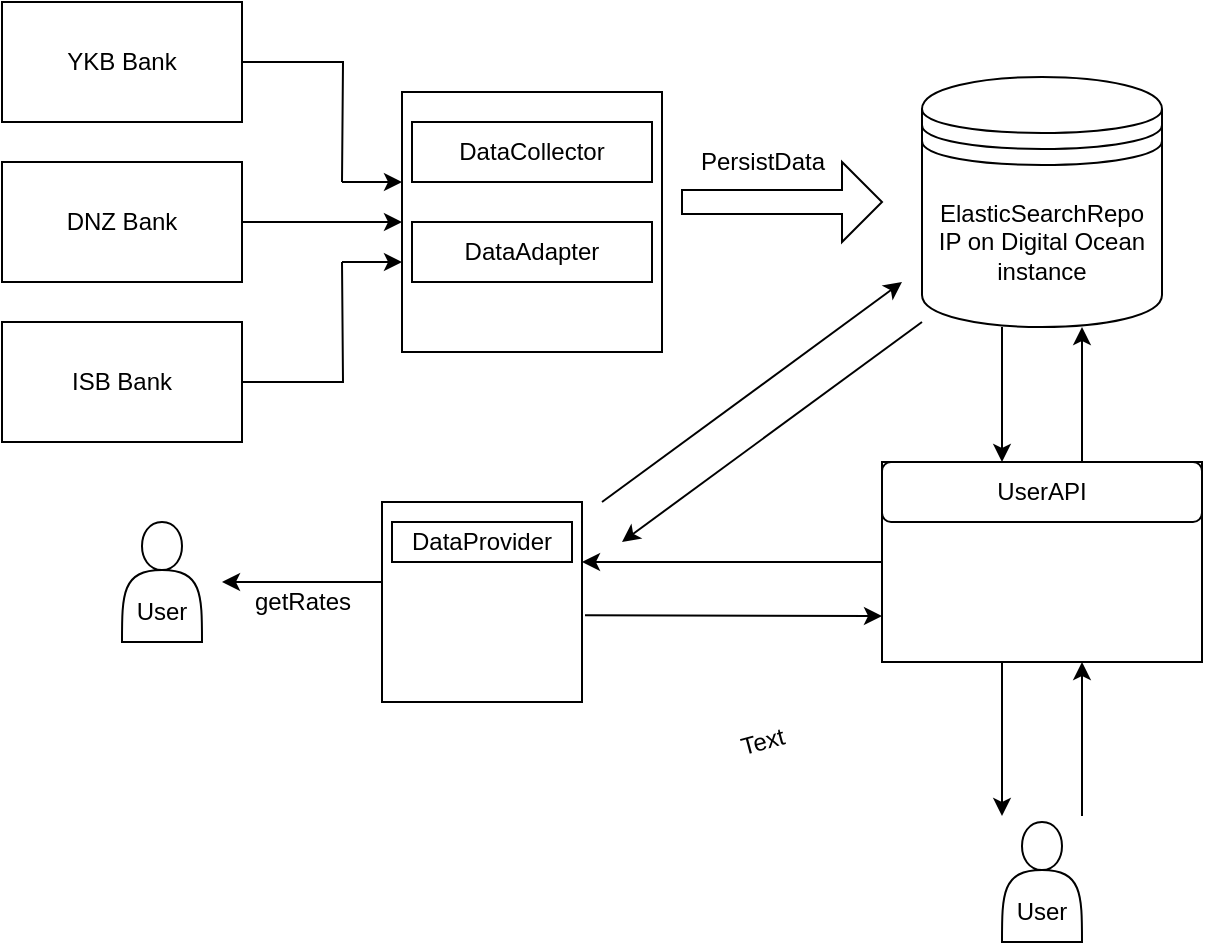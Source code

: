 <mxfile version="12.4.7" type="github"><diagram id="QhedLnqxF0irTzMZ8rC0" name="Page-1"><mxGraphModel dx="785" dy="425" grid="1" gridSize="10" guides="1" tooltips="1" connect="1" arrows="1" fold="1" page="1" pageScale="1" pageWidth="4681" pageHeight="3300" math="0" shadow="0"><root><mxCell id="0"/><mxCell id="1" parent="0"/><mxCell id="Oze606hu392lEbN5lywK-9" style="edgeStyle=orthogonalEdgeStyle;rounded=0;orthogonalLoop=1;jettySize=auto;html=1;endArrow=none;endFill=0;" edge="1" parent="1" source="Oze606hu392lEbN5lywK-1"><mxGeometry relative="1" as="geometry"><mxPoint x="210" y="180" as="targetPoint"/></mxGeometry></mxCell><mxCell id="Oze606hu392lEbN5lywK-1" value="YKB Bank" style="rounded=0;whiteSpace=wrap;html=1;" vertex="1" parent="1"><mxGeometry x="40" y="90" width="120" height="60" as="geometry"/></mxCell><mxCell id="Oze606hu392lEbN5lywK-11" style="edgeStyle=orthogonalEdgeStyle;rounded=0;orthogonalLoop=1;jettySize=auto;html=1;endArrow=none;endFill=0;" edge="1" parent="1" source="Oze606hu392lEbN5lywK-2"><mxGeometry relative="1" as="geometry"><mxPoint x="220" y="200" as="targetPoint"/></mxGeometry></mxCell><mxCell id="Oze606hu392lEbN5lywK-2" value="DNZ Bank" style="rounded=0;whiteSpace=wrap;html=1;" vertex="1" parent="1"><mxGeometry x="40" y="170" width="120" height="60" as="geometry"/></mxCell><mxCell id="Oze606hu392lEbN5lywK-12" style="edgeStyle=orthogonalEdgeStyle;rounded=0;orthogonalLoop=1;jettySize=auto;html=1;endArrow=none;endFill=0;" edge="1" parent="1" source="Oze606hu392lEbN5lywK-3"><mxGeometry relative="1" as="geometry"><mxPoint x="210" y="220" as="targetPoint"/></mxGeometry></mxCell><mxCell id="Oze606hu392lEbN5lywK-3" value="ISB Bank" style="rounded=0;whiteSpace=wrap;html=1;" vertex="1" parent="1"><mxGeometry x="40" y="250" width="120" height="60" as="geometry"/></mxCell><mxCell id="Oze606hu392lEbN5lywK-13" value="" style="endArrow=classic;html=1;" edge="1" parent="1"><mxGeometry width="50" height="50" relative="1" as="geometry"><mxPoint x="210" y="180" as="sourcePoint"/><mxPoint x="240" y="180" as="targetPoint"/></mxGeometry></mxCell><mxCell id="Oze606hu392lEbN5lywK-14" value="" style="endArrow=classic;html=1;" edge="1" parent="1"><mxGeometry width="50" height="50" relative="1" as="geometry"><mxPoint x="210" y="220" as="sourcePoint"/><mxPoint x="240" y="220" as="targetPoint"/></mxGeometry></mxCell><mxCell id="Oze606hu392lEbN5lywK-15" value="" style="endArrow=classic;html=1;" edge="1" parent="1"><mxGeometry width="50" height="50" relative="1" as="geometry"><mxPoint x="220" y="200" as="sourcePoint"/><mxPoint x="240" y="200" as="targetPoint"/></mxGeometry></mxCell><mxCell id="Oze606hu392lEbN5lywK-16" value="" style="whiteSpace=wrap;html=1;aspect=fixed;" vertex="1" parent="1"><mxGeometry x="240" y="135" width="130" height="130" as="geometry"/></mxCell><mxCell id="Oze606hu392lEbN5lywK-17" value="DataCollector" style="rounded=0;whiteSpace=wrap;html=1;" vertex="1" parent="1"><mxGeometry x="245" y="150" width="120" height="30" as="geometry"/></mxCell><mxCell id="Oze606hu392lEbN5lywK-20" value="DataAdapter" style="rounded=0;whiteSpace=wrap;html=1;" vertex="1" parent="1"><mxGeometry x="245" y="200" width="120" height="30" as="geometry"/></mxCell><mxCell id="Oze606hu392lEbN5lywK-21" value="" style="shape=singleArrow;whiteSpace=wrap;html=1;" vertex="1" parent="1"><mxGeometry x="380" y="170" width="100" height="40" as="geometry"/></mxCell><mxCell id="Oze606hu392lEbN5lywK-22" value="PersistData" style="text;html=1;align=center;verticalAlign=middle;resizable=0;points=[];autosize=1;" vertex="1" parent="1"><mxGeometry x="380" y="160" width="80" height="20" as="geometry"/></mxCell><mxCell id="Oze606hu392lEbN5lywK-25" value="ElasticSearchRepo&lt;br&gt;IP on Digital Ocean instance" style="shape=datastore;whiteSpace=wrap;html=1;" vertex="1" parent="1"><mxGeometry x="500" y="127.5" width="120" height="125" as="geometry"/></mxCell><mxCell id="Oze606hu392lEbN5lywK-26" value="" style="endArrow=classic;html=1;" edge="1" parent="1"><mxGeometry width="50" height="50" relative="1" as="geometry"><mxPoint x="540" y="252.5" as="sourcePoint"/><mxPoint x="540" y="320" as="targetPoint"/><Array as="points"><mxPoint x="540" y="280"/></Array></mxGeometry></mxCell><mxCell id="Oze606hu392lEbN5lywK-27" value="" style="endArrow=classic;html=1;" edge="1" parent="1"><mxGeometry width="50" height="50" relative="1" as="geometry"><mxPoint x="580" y="321" as="sourcePoint"/><mxPoint x="580" y="252.5" as="targetPoint"/><Array as="points"><mxPoint x="580" y="320.5"/></Array></mxGeometry></mxCell><mxCell id="Oze606hu392lEbN5lywK-28" value="&lt;span style=&quot;color: rgb(3 , 47 , 98) ; font-family: , &amp;#34;consolas&amp;#34; , &amp;#34;liberation mono&amp;#34; , &amp;#34;menlo&amp;#34; , monospace ; white-space: pre ; background-color: rgb(255 , 255 , 255)&quot;&gt;&lt;br&gt;&lt;/span&gt;" style="rounded=0;whiteSpace=wrap;html=1;" vertex="1" parent="1"><mxGeometry x="480" y="320" width="160" height="100" as="geometry"/></mxCell><mxCell id="Oze606hu392lEbN5lywK-29" value="UserAPI" style="rounded=1;whiteSpace=wrap;html=1;" vertex="1" parent="1"><mxGeometry x="480" y="320" width="160" height="30" as="geometry"/></mxCell><mxCell id="Oze606hu392lEbN5lywK-33" value="" style="endArrow=classic;html=1;" edge="1" parent="1"><mxGeometry width="50" height="50" relative="1" as="geometry"><mxPoint x="540" y="420" as="sourcePoint"/><mxPoint x="540" y="497" as="targetPoint"/><Array as="points"/></mxGeometry></mxCell><mxCell id="Oze606hu392lEbN5lywK-34" value="" style="endArrow=none;html=1;endFill=0;startArrow=classic;startFill=1;" edge="1" parent="1"><mxGeometry width="50" height="50" relative="1" as="geometry"><mxPoint x="580" y="420" as="sourcePoint"/><mxPoint x="580" y="497" as="targetPoint"/><Array as="points"/></mxGeometry></mxCell><mxCell id="Oze606hu392lEbN5lywK-35" value="&lt;br&gt;&lt;br&gt;User" style="shape=actor;whiteSpace=wrap;html=1;" vertex="1" parent="1"><mxGeometry x="540" y="500" width="40" height="60" as="geometry"/></mxCell><mxCell id="Oze606hu392lEbN5lywK-36" value="" style="endArrow=classic;html=1;exitX=0;exitY=0.5;exitDx=0;exitDy=0;" edge="1" parent="1" source="Oze606hu392lEbN5lywK-28"><mxGeometry width="50" height="50" relative="1" as="geometry"><mxPoint x="310" y="390" as="sourcePoint"/><mxPoint x="330" y="370" as="targetPoint"/></mxGeometry></mxCell><mxCell id="Oze606hu392lEbN5lywK-37" value="" style="endArrow=none;html=1;startArrow=classic;startFill=1;endFill=0;entryX=1.015;entryY=0.566;entryDx=0;entryDy=0;entryPerimeter=0;" edge="1" parent="1" target="Oze606hu392lEbN5lywK-38"><mxGeometry width="50" height="50" relative="1" as="geometry"><mxPoint x="480" y="397" as="sourcePoint"/><mxPoint x="340" y="395" as="targetPoint"/><Array as="points"/></mxGeometry></mxCell><mxCell id="Oze606hu392lEbN5lywK-38" value="" style="whiteSpace=wrap;html=1;aspect=fixed;" vertex="1" parent="1"><mxGeometry x="230" y="340" width="100" height="100" as="geometry"/></mxCell><mxCell id="Oze606hu392lEbN5lywK-39" value="DataProvider" style="rounded=0;whiteSpace=wrap;html=1;" vertex="1" parent="1"><mxGeometry x="235" y="350" width="90" height="20" as="geometry"/></mxCell><mxCell id="Oze606hu392lEbN5lywK-40" value="" style="endArrow=classic;html=1;" edge="1" parent="1"><mxGeometry width="50" height="50" relative="1" as="geometry"><mxPoint x="230" y="380" as="sourcePoint"/><mxPoint x="150" y="380" as="targetPoint"/></mxGeometry></mxCell><mxCell id="Oze606hu392lEbN5lywK-42" value="getRates" style="text;html=1;align=center;verticalAlign=middle;resizable=0;points=[];autosize=1;" vertex="1" parent="1"><mxGeometry x="160" y="380" width="60" height="20" as="geometry"/></mxCell><mxCell id="Oze606hu392lEbN5lywK-45" value="&lt;br&gt;&lt;br&gt;User" style="shape=actor;whiteSpace=wrap;html=1;" vertex="1" parent="1"><mxGeometry x="100" y="350" width="40" height="60" as="geometry"/></mxCell><mxCell id="Oze606hu392lEbN5lywK-46" value="" style="endArrow=classic;html=1;" edge="1" parent="1"><mxGeometry width="50" height="50" relative="1" as="geometry"><mxPoint x="340" y="340" as="sourcePoint"/><mxPoint x="490" y="230" as="targetPoint"/></mxGeometry></mxCell><mxCell id="Oze606hu392lEbN5lywK-47" value="" style="endArrow=none;html=1;startArrow=classic;startFill=1;endFill=0;" edge="1" parent="1"><mxGeometry width="50" height="50" relative="1" as="geometry"><mxPoint x="350" y="360" as="sourcePoint"/><mxPoint x="500" y="250" as="targetPoint"/></mxGeometry></mxCell><mxCell id="Oze606hu392lEbN5lywK-48" value="Text" style="text;html=1;align=center;verticalAlign=middle;resizable=0;points=[];autosize=1;rotation=-15;" vertex="1" parent="1"><mxGeometry x="400" y="450" width="40" height="20" as="geometry"/></mxCell></root></mxGraphModel></diagram></mxfile>